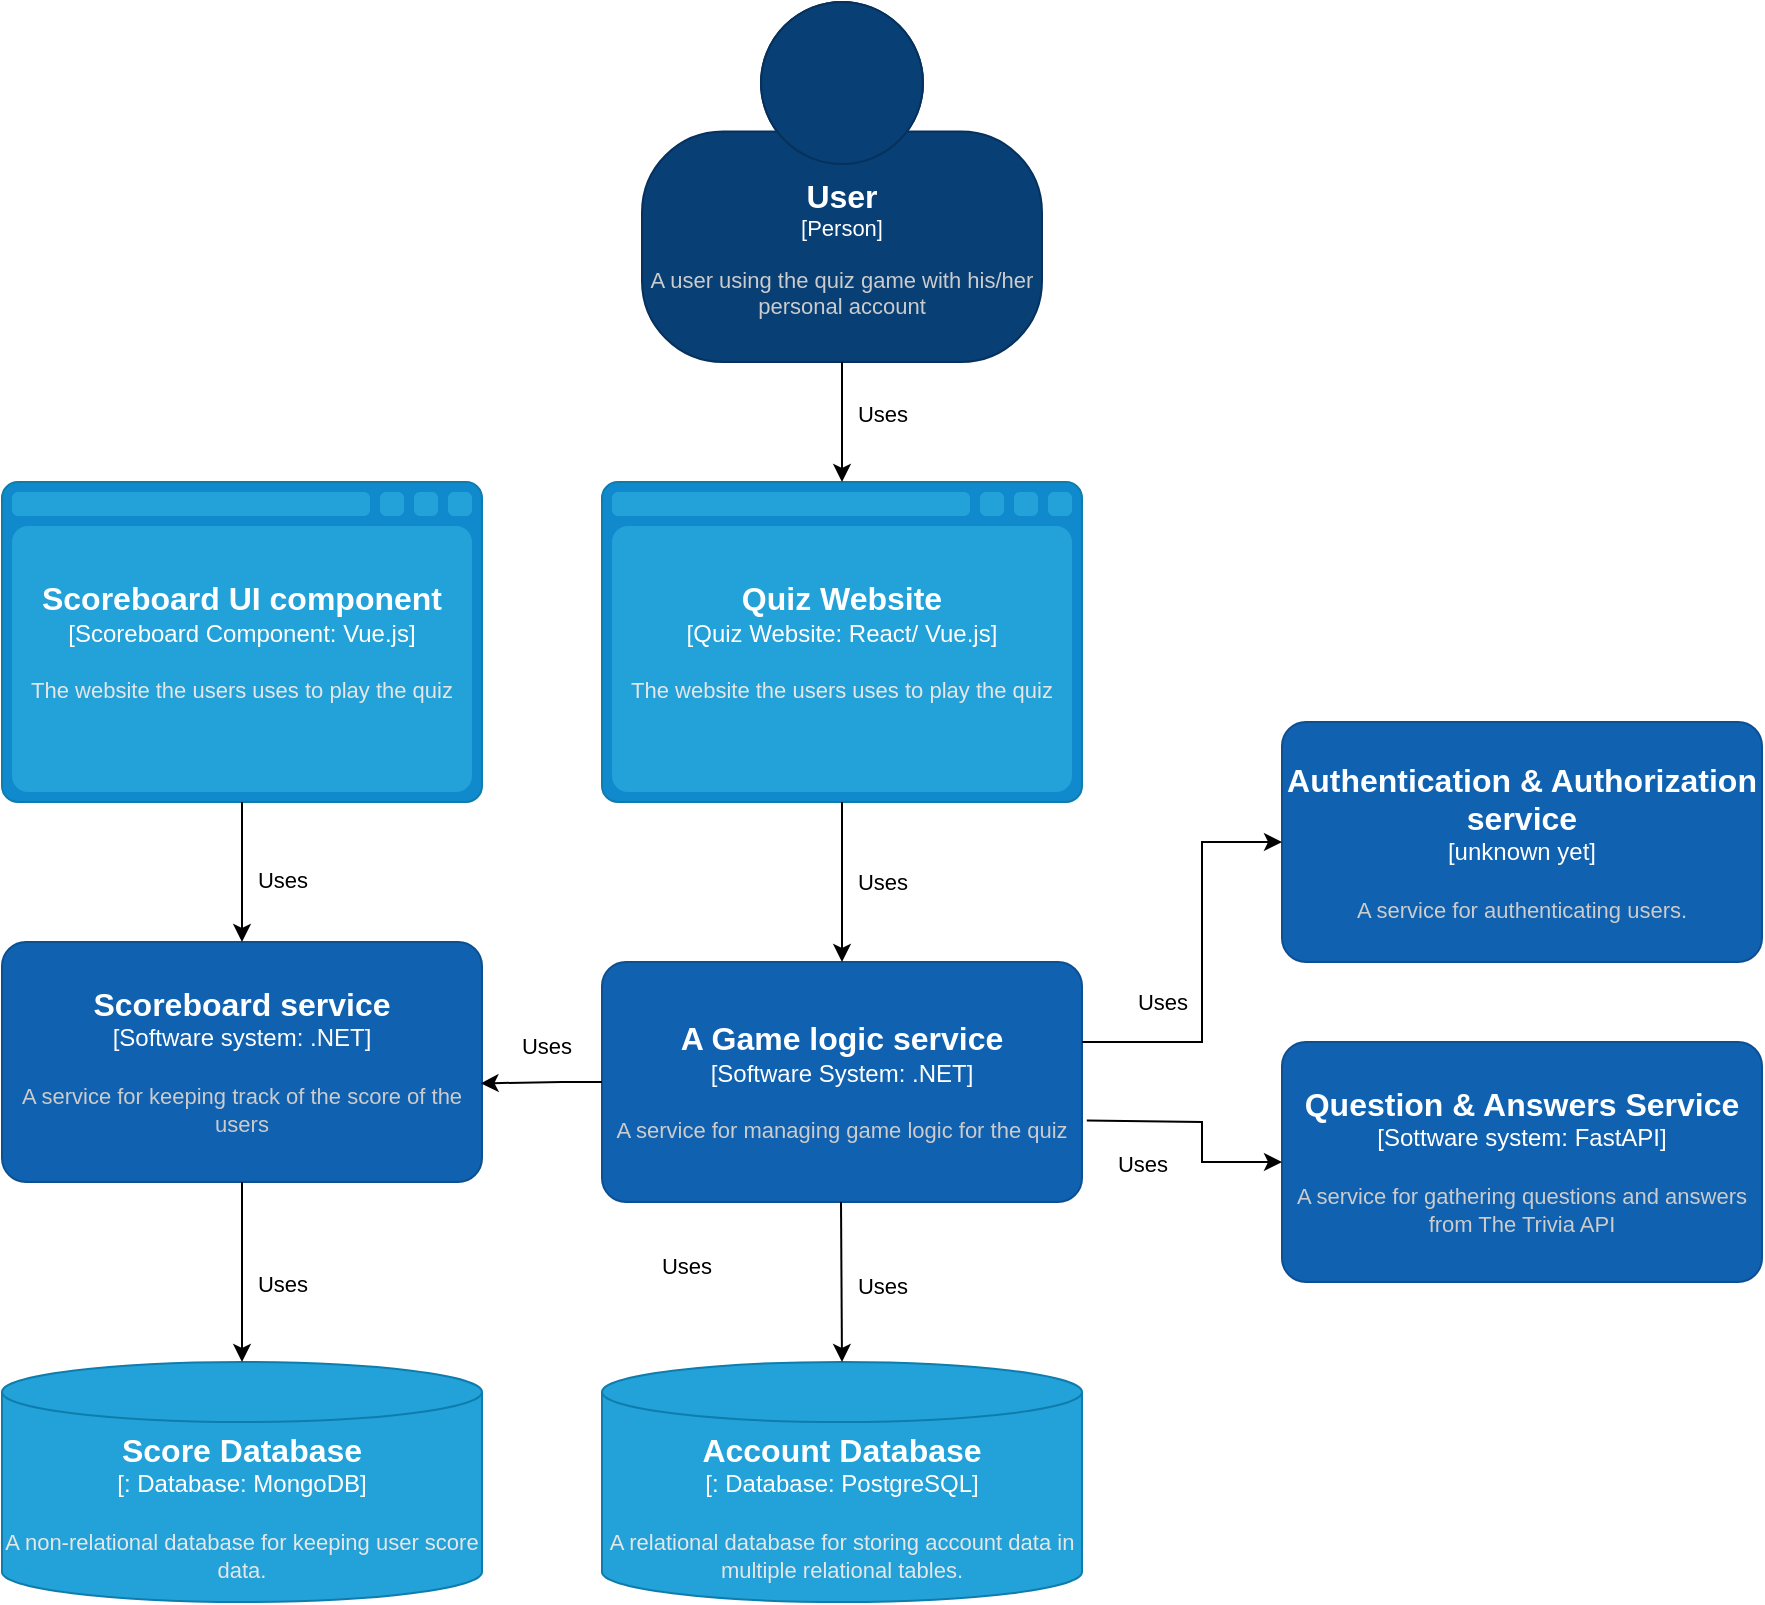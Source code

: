 <mxfile version="21.0.6" type="device"><diagram name="Page-1" id="NK5Vc2fLCHh_o0DNzBVF"><mxGraphModel dx="2889" dy="1805" grid="1" gridSize="10" guides="1" tooltips="1" connect="1" arrows="1" fold="1" page="1" pageScale="1" pageWidth="827" pageHeight="1169" math="0" shadow="0"><root><mxCell id="0"/><mxCell id="1" parent="0"/><object placeholders="1" c4Name="User" c4Type="Person" c4Description="A user using the quiz game with his/her personal account" label="&lt;font style=&quot;font-size: 16px&quot;&gt;&lt;b&gt;%c4Name%&lt;/b&gt;&lt;/font&gt;&lt;div&gt;[%c4Type%]&lt;/div&gt;&lt;br&gt;&lt;div&gt;&lt;font style=&quot;font-size: 11px&quot;&gt;&lt;font color=&quot;#cccccc&quot;&gt;%c4Description%&lt;/font&gt;&lt;/div&gt;" id="DL-ryEMnMMAY6En_hFSL-1"><mxCell style="html=1;fontSize=11;dashed=0;whiteSpace=wrap;fillColor=#083F75;strokeColor=#06315C;fontColor=#ffffff;shape=mxgraph.c4.person2;align=center;metaEdit=1;points=[[0.5,0,0],[1,0.5,0],[1,0.75,0],[0.75,1,0],[0.5,1,0],[0.25,1,0],[0,0.75,0],[0,0.5,0]];resizable=0;" vertex="1" parent="1"><mxGeometry x="-560" y="-80" width="200" height="180" as="geometry"/></mxCell></object><object placeholders="1" c4Type="Quiz Website" c4Container="Quiz Website" c4Technology="React/ Vue.js" c4Description="The website the users uses to play the quiz " label="&lt;font style=&quot;font-size: 16px&quot;&gt;&lt;b&gt;%c4Type%&lt;/b&gt;&lt;/font&gt;&lt;div&gt;[%c4Container%:&amp;nbsp;%c4Technology%]&lt;/div&gt;&lt;br&gt;&lt;div&gt;&lt;font style=&quot;font-size: 11px&quot;&gt;&lt;font color=&quot;#E6E6E6&quot;&gt;%c4Description%&lt;/font&gt;&lt;/div&gt;" id="DL-ryEMnMMAY6En_hFSL-2"><mxCell style="shape=mxgraph.c4.webBrowserContainer2;whiteSpace=wrap;html=1;boundedLbl=1;rounded=0;labelBackgroundColor=none;strokeColor=#118ACD;fillColor=#23A2D9;strokeColor=#118ACD;strokeColor2=#0E7DAD;fontSize=12;fontColor=#ffffff;align=center;metaEdit=1;points=[[0.5,0,0],[1,0.25,0],[1,0.5,0],[1,0.75,0],[0.5,1,0],[0,0.75,0],[0,0.5,0],[0,0.25,0]];resizable=0;" vertex="1" parent="1"><mxGeometry x="-580" y="160" width="240" height="160" as="geometry"/></mxCell></object><mxCell id="DL-ryEMnMMAY6En_hFSL-3" value="" style="endArrow=classic;html=1;rounded=0;exitX=0.5;exitY=1;exitDx=0;exitDy=0;exitPerimeter=0;entryX=0.5;entryY=0;entryDx=0;entryDy=0;entryPerimeter=0;" edge="1" parent="1" source="DL-ryEMnMMAY6En_hFSL-1" target="DL-ryEMnMMAY6En_hFSL-2"><mxGeometry width="50" height="50" relative="1" as="geometry"><mxPoint x="-480" y="230" as="sourcePoint"/><mxPoint x="-430" y="180" as="targetPoint"/></mxGeometry></mxCell><mxCell id="DL-ryEMnMMAY6En_hFSL-4" value="Uses" style="edgeLabel;html=1;align=center;verticalAlign=middle;resizable=0;points=[];" vertex="1" connectable="0" parent="DL-ryEMnMMAY6En_hFSL-3"><mxGeometry x="0.23" y="1" relative="1" as="geometry"><mxPoint x="19" y="-11" as="offset"/></mxGeometry></mxCell><object placeholders="1" c4Name="A Game logic service" c4Type="Software System: .NET" c4Description="A service for managing game logic for the quiz" label="&lt;font style=&quot;font-size: 16px&quot;&gt;&lt;b&gt;%c4Name%&lt;/b&gt;&lt;/font&gt;&lt;div&gt;[%c4Type%]&lt;/div&gt;&lt;br&gt;&lt;div&gt;&lt;font style=&quot;font-size: 11px&quot;&gt;&lt;font color=&quot;#cccccc&quot;&gt;%c4Description%&lt;/font&gt;&lt;/div&gt;" id="DL-ryEMnMMAY6En_hFSL-5"><mxCell style="rounded=1;whiteSpace=wrap;html=1;labelBackgroundColor=none;fillColor=#1061B0;fontColor=#ffffff;align=center;arcSize=10;strokeColor=#0D5091;metaEdit=1;resizable=0;points=[[0.25,0,0],[0.5,0,0],[0.75,0,0],[1,0.25,0],[1,0.5,0],[1,0.75,0],[0.75,1,0],[0.5,1,0],[0.25,1,0],[0,0.75,0],[0,0.5,0],[0,0.25,0]];" vertex="1" parent="1"><mxGeometry x="-580" y="400" width="240" height="120" as="geometry"/></mxCell></object><mxCell id="DL-ryEMnMMAY6En_hFSL-6" value="" style="endArrow=classic;html=1;rounded=0;exitX=0.5;exitY=1;exitDx=0;exitDy=0;exitPerimeter=0;entryX=0.5;entryY=0;entryDx=0;entryDy=0;entryPerimeter=0;" edge="1" parent="1" source="DL-ryEMnMMAY6En_hFSL-2" target="DL-ryEMnMMAY6En_hFSL-5"><mxGeometry width="50" height="50" relative="1" as="geometry"><mxPoint x="-460.37" y="250" as="sourcePoint"/><mxPoint x="-460.37" y="310" as="targetPoint"/></mxGeometry></mxCell><mxCell id="DL-ryEMnMMAY6En_hFSL-7" value="Uses" style="edgeLabel;html=1;align=center;verticalAlign=middle;resizable=0;points=[];" vertex="1" connectable="0" parent="DL-ryEMnMMAY6En_hFSL-6"><mxGeometry x="0.23" y="1" relative="1" as="geometry"><mxPoint x="19" y="-9" as="offset"/></mxGeometry></mxCell><object placeholders="1" c4Name="Authentication &amp; Authorization service" c4Type="unknown yet" c4Description="A service for authenticating users." label="&lt;font style=&quot;font-size: 16px&quot;&gt;&lt;b&gt;%c4Name%&lt;/b&gt;&lt;/font&gt;&lt;div&gt;[%c4Type%]&lt;/div&gt;&lt;br&gt;&lt;div&gt;&lt;font style=&quot;font-size: 11px&quot;&gt;&lt;font color=&quot;#cccccc&quot;&gt;%c4Description%&lt;/font&gt;&lt;/div&gt;" id="DL-ryEMnMMAY6En_hFSL-8"><mxCell style="rounded=1;whiteSpace=wrap;html=1;labelBackgroundColor=none;fillColor=#1061B0;fontColor=#ffffff;align=center;arcSize=10;strokeColor=#0D5091;metaEdit=1;resizable=0;points=[[0.25,0,0],[0.5,0,0],[0.75,0,0],[1,0.25,0],[1,0.5,0],[1,0.75,0],[0.75,1,0],[0.5,1,0],[0.25,1,0],[0,0.75,0],[0,0.5,0],[0,0.25,0]];" vertex="1" parent="1"><mxGeometry x="-240" y="280" width="240" height="120" as="geometry"/></mxCell></object><object placeholders="1" c4Name="Scoreboard service" c4Type="Software system: .NET" c4Description="A service for keeping track of the score of the users" label="&lt;font style=&quot;font-size: 16px&quot;&gt;&lt;b&gt;%c4Name%&lt;/b&gt;&lt;/font&gt;&lt;div&gt;[%c4Type%]&lt;/div&gt;&lt;br&gt;&lt;div&gt;&lt;font style=&quot;font-size: 11px&quot;&gt;&lt;font color=&quot;#cccccc&quot;&gt;%c4Description%&lt;/font&gt;&lt;/div&gt;" id="DL-ryEMnMMAY6En_hFSL-9"><mxCell style="rounded=1;whiteSpace=wrap;html=1;labelBackgroundColor=none;fillColor=#1061B0;fontColor=#ffffff;align=center;arcSize=10;strokeColor=#0D5091;metaEdit=1;resizable=0;points=[[0.25,0,0],[0.5,0,0],[0.75,0,0],[1,0.25,0],[1,0.5,0],[1,0.75,0],[0.75,1,0],[0.5,1,0],[0.25,1,0],[0,0.75,0],[0,0.5,0],[0,0.25,0]];" vertex="1" parent="1"><mxGeometry x="-880" y="390" width="240" height="120" as="geometry"/></mxCell></object><object placeholders="1" c4Name="Question &amp; Answers Service" c4Type="Sottware system: FastAPI" c4Description="A service for gathering questions and answers from The Trivia API" label="&lt;font style=&quot;font-size: 16px&quot;&gt;&lt;b&gt;%c4Name%&lt;/b&gt;&lt;/font&gt;&lt;div&gt;[%c4Type%]&lt;/div&gt;&lt;br&gt;&lt;div&gt;&lt;font style=&quot;font-size: 11px&quot;&gt;&lt;font color=&quot;#cccccc&quot;&gt;%c4Description%&lt;/font&gt;&lt;/div&gt;" id="DL-ryEMnMMAY6En_hFSL-10"><mxCell style="rounded=1;whiteSpace=wrap;html=1;labelBackgroundColor=none;fillColor=#1061B0;fontColor=#ffffff;align=center;arcSize=10;strokeColor=#0D5091;metaEdit=1;resizable=0;points=[[0.25,0,0],[0.5,0,0],[0.75,0,0],[1,0.25,0],[1,0.5,0],[1,0.75,0],[0.75,1,0],[0.5,1,0],[0.25,1,0],[0,0.75,0],[0,0.5,0],[0,0.25,0]];" vertex="1" parent="1"><mxGeometry x="-240" y="440" width="240" height="120" as="geometry"/></mxCell></object><mxCell id="DL-ryEMnMMAY6En_hFSL-11" value="" style="endArrow=classic;html=1;rounded=0;exitX=0;exitY=0.5;exitDx=0;exitDy=0;exitPerimeter=0;entryX=0.997;entryY=0.589;entryDx=0;entryDy=0;entryPerimeter=0;" edge="1" parent="1" source="DL-ryEMnMMAY6En_hFSL-5" target="DL-ryEMnMMAY6En_hFSL-9"><mxGeometry width="50" height="50" relative="1" as="geometry"><mxPoint x="-870" y="500" as="sourcePoint"/><mxPoint x="-760" y="420" as="targetPoint"/><Array as="points"><mxPoint x="-600" y="460"/></Array></mxGeometry></mxCell><mxCell id="DL-ryEMnMMAY6En_hFSL-13" value="Uses" style="edgeLabel;html=1;align=center;verticalAlign=middle;resizable=0;points=[];" vertex="1" connectable="0" parent="1"><mxGeometry x="-380.0" y="350.002" as="geometry"><mxPoint x="-228" y="92" as="offset"/></mxGeometry></mxCell><mxCell id="DL-ryEMnMMAY6En_hFSL-14" value="Uses" style="edgeLabel;html=1;align=center;verticalAlign=middle;resizable=0;points=[];" vertex="1" connectable="0" parent="1"><mxGeometry x="-310.0" y="460.002" as="geometry"><mxPoint x="-228" y="92" as="offset"/></mxGeometry></mxCell><mxCell id="DL-ryEMnMMAY6En_hFSL-15" value="" style="endArrow=classic;html=1;rounded=0;entryX=0;entryY=0.5;entryDx=0;entryDy=0;entryPerimeter=0;" edge="1" parent="1" target="DL-ryEMnMMAY6En_hFSL-8"><mxGeometry width="50" height="50" relative="1" as="geometry"><mxPoint x="-340" y="440" as="sourcePoint"/><mxPoint x="-330" y="410" as="targetPoint"/><Array as="points"><mxPoint x="-310" y="440"/><mxPoint x="-280" y="440"/><mxPoint x="-280" y="340"/></Array></mxGeometry></mxCell><mxCell id="DL-ryEMnMMAY6En_hFSL-16" value="Uses" style="edgeLabel;html=1;align=center;verticalAlign=middle;resizable=0;points=[];" vertex="1" connectable="0" parent="DL-ryEMnMMAY6En_hFSL-15"><mxGeometry x="0.23" y="1" relative="1" as="geometry"><mxPoint x="-19" y="43" as="offset"/></mxGeometry></mxCell><object placeholders="1" c4Type="Scoreboard UI component" c4Container="Scoreboard Component" c4Technology="Vue.js" c4Description="The website the users uses to play the quiz " label="&lt;font style=&quot;font-size: 16px&quot;&gt;&lt;b&gt;%c4Type%&lt;/b&gt;&lt;/font&gt;&lt;div&gt;[%c4Container%:&amp;nbsp;%c4Technology%]&lt;/div&gt;&lt;br&gt;&lt;div&gt;&lt;font style=&quot;font-size: 11px&quot;&gt;&lt;font color=&quot;#E6E6E6&quot;&gt;%c4Description%&lt;/font&gt;&lt;/div&gt;" id="DL-ryEMnMMAY6En_hFSL-17"><mxCell style="shape=mxgraph.c4.webBrowserContainer2;whiteSpace=wrap;html=1;boundedLbl=1;rounded=0;labelBackgroundColor=none;strokeColor=#118ACD;fillColor=#23A2D9;strokeColor=#118ACD;strokeColor2=#0E7DAD;fontSize=12;fontColor=#ffffff;align=center;metaEdit=1;points=[[0.5,0,0],[1,0.25,0],[1,0.5,0],[1,0.75,0],[0.5,1,0],[0,0.75,0],[0,0.5,0],[0,0.25,0]];resizable=0;" vertex="1" parent="1"><mxGeometry x="-880" y="160" width="240" height="160" as="geometry"/></mxCell></object><mxCell id="DL-ryEMnMMAY6En_hFSL-18" value="" style="endArrow=classic;html=1;rounded=0;exitX=0.5;exitY=1;exitDx=0;exitDy=0;exitPerimeter=0;entryX=0.5;entryY=0;entryDx=0;entryDy=0;entryPerimeter=0;" edge="1" parent="1" source="DL-ryEMnMMAY6En_hFSL-17" target="DL-ryEMnMMAY6En_hFSL-9"><mxGeometry width="50" height="50" relative="1" as="geometry"><mxPoint x="-760.5" y="250" as="sourcePoint"/><mxPoint x="-760.13" y="400" as="targetPoint"/></mxGeometry></mxCell><mxCell id="DL-ryEMnMMAY6En_hFSL-19" value="Uses" style="edgeLabel;html=1;align=center;verticalAlign=middle;resizable=0;points=[];" vertex="1" connectable="0" parent="DL-ryEMnMMAY6En_hFSL-18"><mxGeometry x="0.23" y="1" relative="1" as="geometry"><mxPoint x="19" y="-4" as="offset"/></mxGeometry></mxCell><object placeholders="1" c4Type="Account Database" c4Container="" c4Technology="Database: PostgreSQL" c4Description="A relational database for storing account data in multiple relational tables." label="&lt;font style=&quot;font-size: 16px&quot;&gt;&lt;b&gt;%c4Type%&lt;/b&gt;&lt;/font&gt;&lt;div&gt;[%c4Container%:&amp;nbsp;%c4Technology%]&lt;/div&gt;&lt;br&gt;&lt;div&gt;&lt;font style=&quot;font-size: 11px&quot;&gt;&lt;font color=&quot;#E6E6E6&quot;&gt;%c4Description%&lt;/font&gt;&lt;/div&gt;" id="DL-ryEMnMMAY6En_hFSL-20"><mxCell style="shape=cylinder3;size=15;whiteSpace=wrap;html=1;boundedLbl=1;rounded=0;labelBackgroundColor=none;fillColor=#23A2D9;fontSize=12;fontColor=#ffffff;align=center;strokeColor=#0E7DAD;metaEdit=1;points=[[0.5,0,0],[1,0.25,0],[1,0.5,0],[1,0.75,0],[0.5,1,0],[0,0.75,0],[0,0.5,0],[0,0.25,0]];resizable=0;" vertex="1" parent="1"><mxGeometry x="-580" y="600" width="240" height="120" as="geometry"/></mxCell></object><object placeholders="1" c4Type="Score Database" c4Container="" c4Technology="Database: MongoDB" c4Description="A non-relational database for keeping user score data." label="&lt;font style=&quot;font-size: 16px&quot;&gt;&lt;b&gt;%c4Type%&lt;/b&gt;&lt;/font&gt;&lt;div&gt;[%c4Container%:&amp;nbsp;%c4Technology%]&lt;/div&gt;&lt;br&gt;&lt;div&gt;&lt;font style=&quot;font-size: 11px&quot;&gt;&lt;font color=&quot;#E6E6E6&quot;&gt;%c4Description%&lt;/font&gt;&lt;/div&gt;" id="DL-ryEMnMMAY6En_hFSL-21"><mxCell style="shape=cylinder3;size=15;whiteSpace=wrap;html=1;boundedLbl=1;rounded=0;labelBackgroundColor=none;fillColor=#23A2D9;fontSize=12;fontColor=#ffffff;align=center;strokeColor=#0E7DAD;metaEdit=1;points=[[0.5,0,0],[1,0.25,0],[1,0.5,0],[1,0.75,0],[0.5,1,0],[0,0.75,0],[0,0.5,0],[0,0.25,0]];resizable=0;" vertex="1" parent="1"><mxGeometry x="-880" y="600" width="240" height="120" as="geometry"/></mxCell></object><mxCell id="DL-ryEMnMMAY6En_hFSL-22" value="" style="endArrow=classic;html=1;rounded=0;exitX=1.01;exitY=0.66;exitDx=0;exitDy=0;exitPerimeter=0;entryX=0;entryY=0.5;entryDx=0;entryDy=0;entryPerimeter=0;" edge="1" parent="1" source="DL-ryEMnMMAY6En_hFSL-5" target="DL-ryEMnMMAY6En_hFSL-10"><mxGeometry width="50" height="50" relative="1" as="geometry"><mxPoint x="-328" y="450" as="sourcePoint"/><mxPoint x="-230" y="350" as="targetPoint"/><Array as="points"><mxPoint x="-280" y="480"/><mxPoint x="-280" y="500"/></Array></mxGeometry></mxCell><mxCell id="DL-ryEMnMMAY6En_hFSL-23" value="Uses" style="edgeLabel;html=1;align=center;verticalAlign=middle;resizable=0;points=[];" vertex="1" connectable="0" parent="DL-ryEMnMMAY6En_hFSL-22"><mxGeometry x="0.23" y="1" relative="1" as="geometry"><mxPoint x="-31" y="6" as="offset"/></mxGeometry></mxCell><mxCell id="DL-ryEMnMMAY6En_hFSL-24" value="" style="endArrow=classic;html=1;rounded=0;exitX=0.5;exitY=1;exitDx=0;exitDy=0;exitPerimeter=0;" edge="1" parent="1"><mxGeometry width="50" height="50" relative="1" as="geometry"><mxPoint x="-460.5" y="520" as="sourcePoint"/><mxPoint x="-460" y="600" as="targetPoint"/></mxGeometry></mxCell><mxCell id="DL-ryEMnMMAY6En_hFSL-25" value="Uses" style="edgeLabel;html=1;align=center;verticalAlign=middle;resizable=0;points=[];" vertex="1" connectable="0" parent="DL-ryEMnMMAY6En_hFSL-24"><mxGeometry x="0.23" y="1" relative="1" as="geometry"><mxPoint x="19" y="-7" as="offset"/></mxGeometry></mxCell><mxCell id="DL-ryEMnMMAY6En_hFSL-26" value="" style="endArrow=classic;html=1;rounded=0;entryX=0.5;entryY=0;entryDx=0;entryDy=0;entryPerimeter=0;" edge="1" parent="1" target="DL-ryEMnMMAY6En_hFSL-21"><mxGeometry width="50" height="50" relative="1" as="geometry"><mxPoint x="-760" y="510" as="sourcePoint"/><mxPoint x="-760" y="500" as="targetPoint"/></mxGeometry></mxCell><mxCell id="DL-ryEMnMMAY6En_hFSL-27" value="Uses" style="edgeLabel;html=1;align=center;verticalAlign=middle;resizable=0;points=[];" vertex="1" connectable="0" parent="DL-ryEMnMMAY6En_hFSL-26"><mxGeometry x="0.23" y="1" relative="1" as="geometry"><mxPoint x="19" y="-5" as="offset"/></mxGeometry></mxCell></root></mxGraphModel></diagram></mxfile>